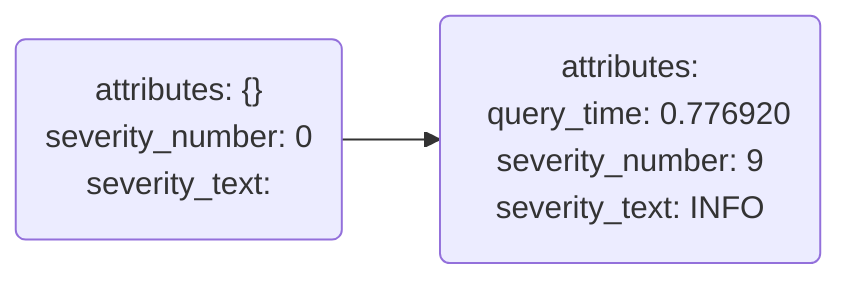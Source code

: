flowchart LR
    log0("attributes: {}
severity_number: 0 
severity_text:
    ")
    log1(attributes: 
&nbsp;&nbsp;query_time: 0.776920
severity_number: 9
severity_text: INFO
    )
    log0 --> log1